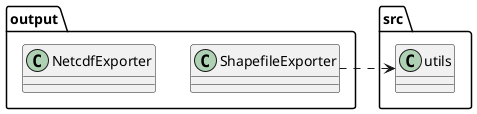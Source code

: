 @startuml

' Template file to use to create the diagrams od the packages.
' Every file must have a sub part called INTERNAL with the internal connections of the package and
' a sub part called EXTERNAL with the external parts.

!startsub INTERNAL

package output {
    class ShapefileExporter
    class NetcdfExporter
}
!endsub

!if (%false())
    !startsub EXTERNAL
        ShapefileExporter .> src.utils
    !endsub
!endif

' Code that will affect only the current diagram
' can be messy since will not be imported
ShapefileExporter .> src.utils

@enduml